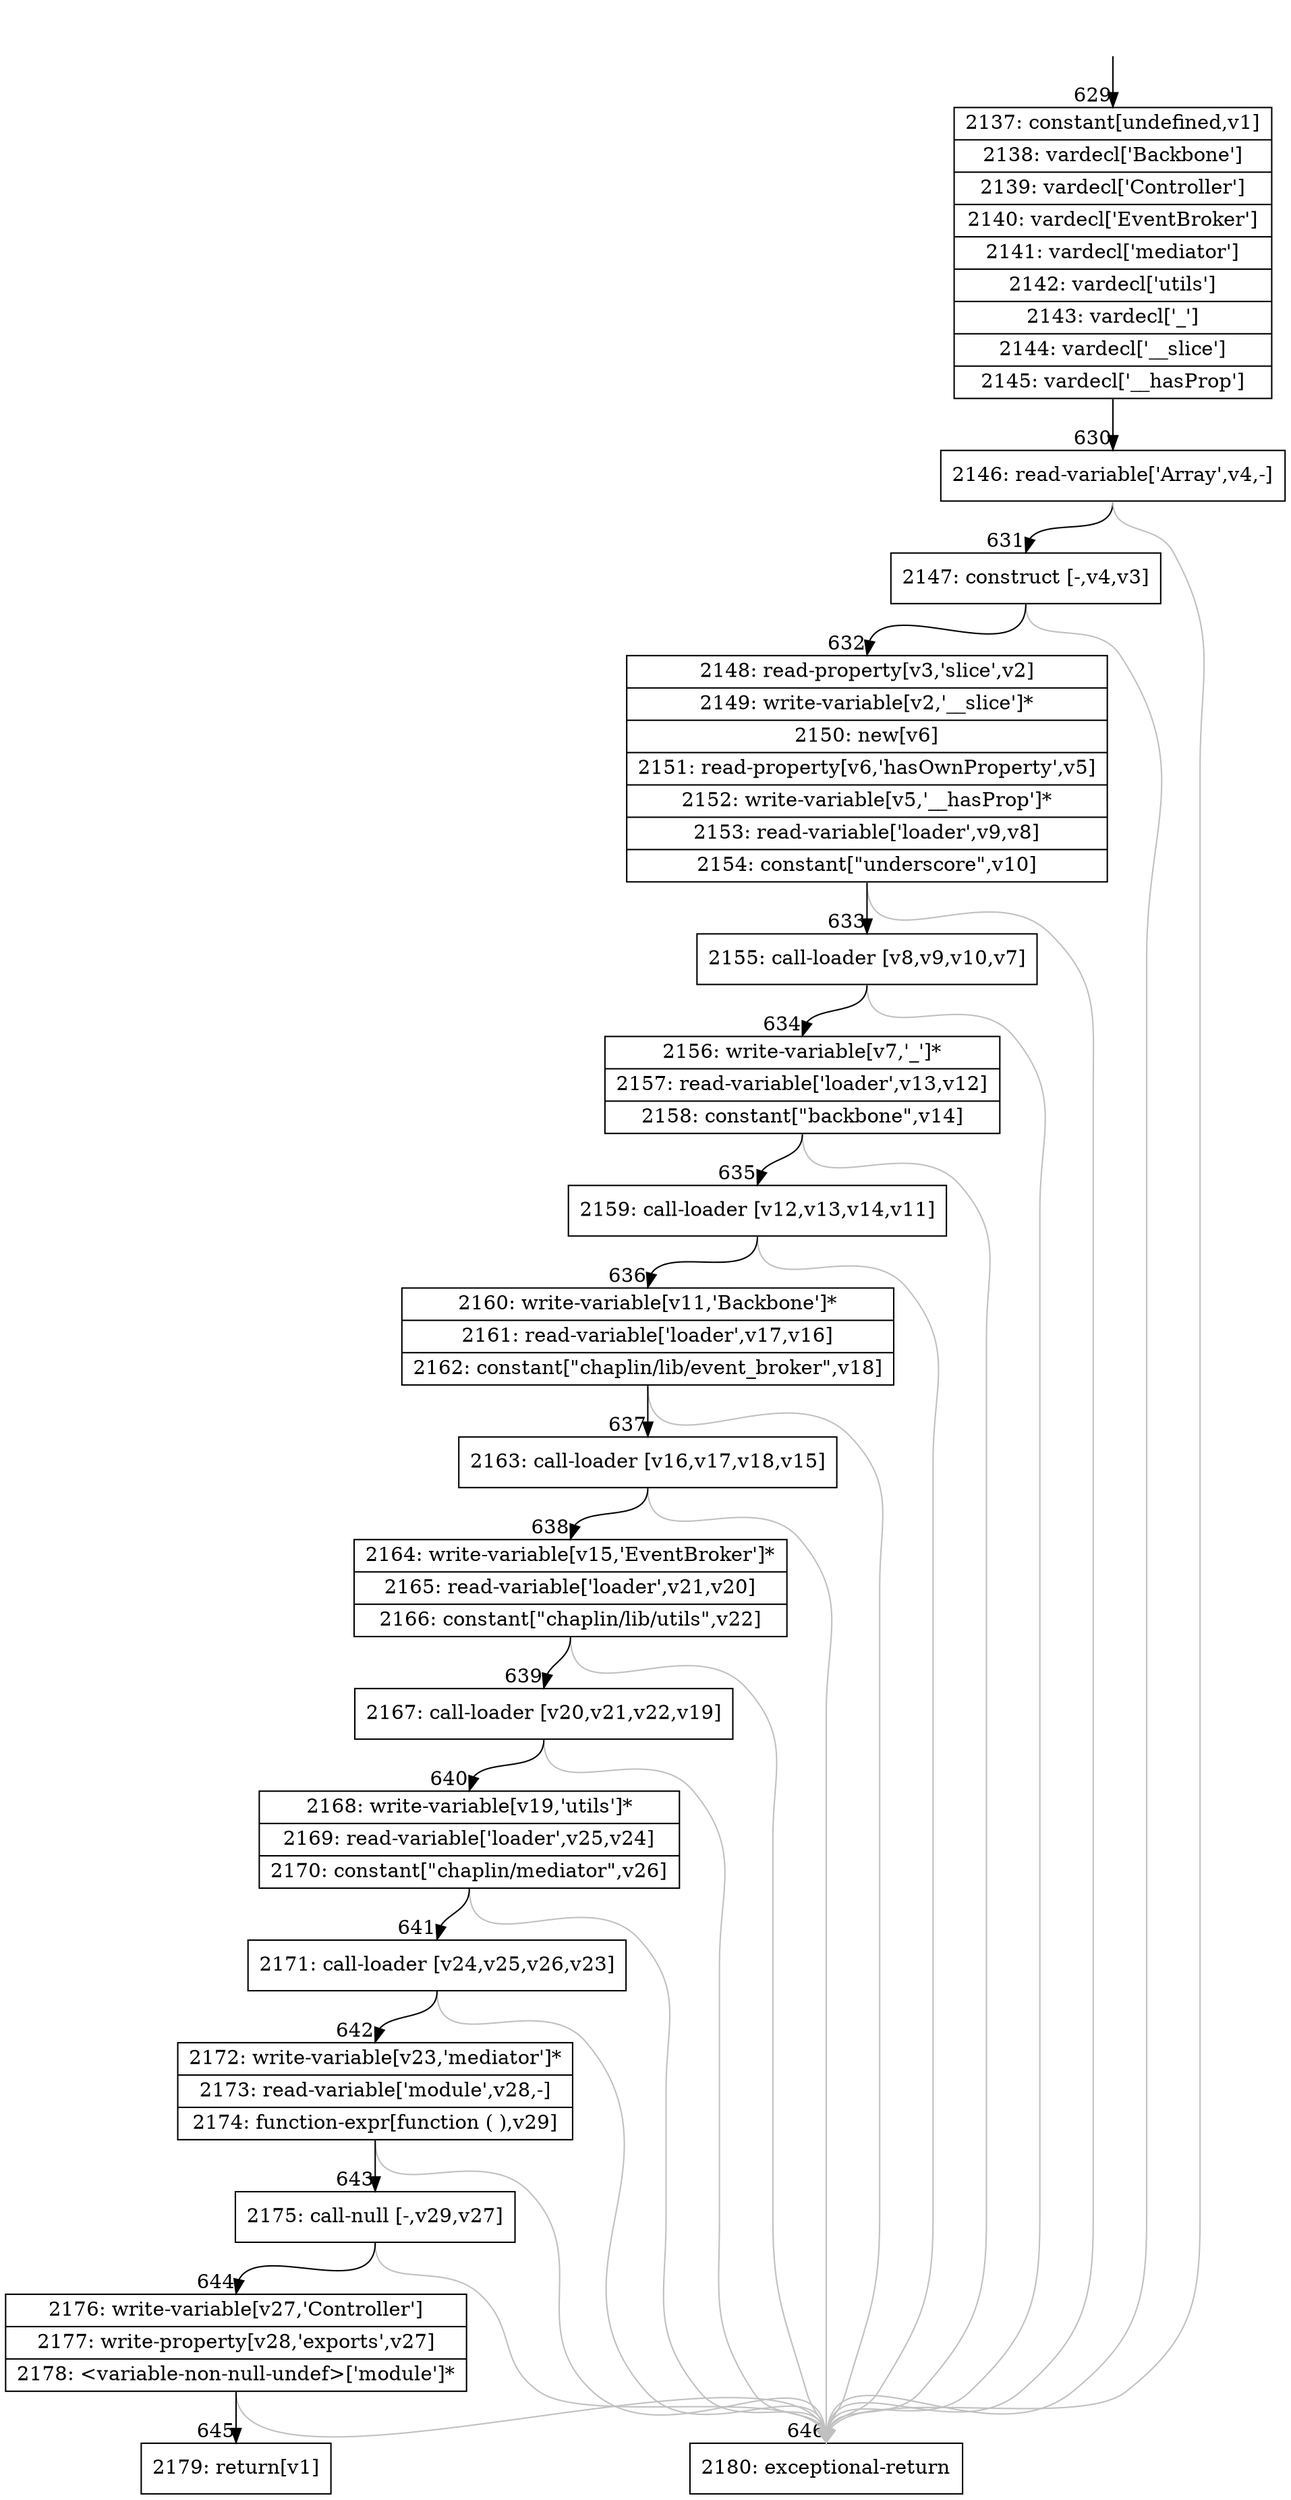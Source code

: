 digraph {
rankdir="TD"
BB_entry47[shape=none,label=""];
BB_entry47 -> BB629 [tailport=s, headport=n, headlabel="    629"]
BB629 [shape=record label="{2137: constant[undefined,v1]|2138: vardecl['Backbone']|2139: vardecl['Controller']|2140: vardecl['EventBroker']|2141: vardecl['mediator']|2142: vardecl['utils']|2143: vardecl['_']|2144: vardecl['__slice']|2145: vardecl['__hasProp']}" ] 
BB629 -> BB630 [tailport=s, headport=n, headlabel="      630"]
BB630 [shape=record label="{2146: read-variable['Array',v4,-]}" ] 
BB630 -> BB631 [tailport=s, headport=n, headlabel="      631"]
BB630 -> BB646 [tailport=s, headport=n, color=gray, headlabel="      646"]
BB631 [shape=record label="{2147: construct [-,v4,v3]}" ] 
BB631 -> BB632 [tailport=s, headport=n, headlabel="      632"]
BB631 -> BB646 [tailport=s, headport=n, color=gray]
BB632 [shape=record label="{2148: read-property[v3,'slice',v2]|2149: write-variable[v2,'__slice']*|2150: new[v6]|2151: read-property[v6,'hasOwnProperty',v5]|2152: write-variable[v5,'__hasProp']*|2153: read-variable['loader',v9,v8]|2154: constant[\"underscore\",v10]}" ] 
BB632 -> BB633 [tailport=s, headport=n, headlabel="      633"]
BB632 -> BB646 [tailport=s, headport=n, color=gray]
BB633 [shape=record label="{2155: call-loader [v8,v9,v10,v7]}" ] 
BB633 -> BB634 [tailport=s, headport=n, headlabel="      634"]
BB633 -> BB646 [tailport=s, headport=n, color=gray]
BB634 [shape=record label="{2156: write-variable[v7,'_']*|2157: read-variable['loader',v13,v12]|2158: constant[\"backbone\",v14]}" ] 
BB634 -> BB635 [tailport=s, headport=n, headlabel="      635"]
BB634 -> BB646 [tailport=s, headport=n, color=gray]
BB635 [shape=record label="{2159: call-loader [v12,v13,v14,v11]}" ] 
BB635 -> BB636 [tailport=s, headport=n, headlabel="      636"]
BB635 -> BB646 [tailport=s, headport=n, color=gray]
BB636 [shape=record label="{2160: write-variable[v11,'Backbone']*|2161: read-variable['loader',v17,v16]|2162: constant[\"chaplin/lib/event_broker\",v18]}" ] 
BB636 -> BB637 [tailport=s, headport=n, headlabel="      637"]
BB636 -> BB646 [tailport=s, headport=n, color=gray]
BB637 [shape=record label="{2163: call-loader [v16,v17,v18,v15]}" ] 
BB637 -> BB638 [tailport=s, headport=n, headlabel="      638"]
BB637 -> BB646 [tailport=s, headport=n, color=gray]
BB638 [shape=record label="{2164: write-variable[v15,'EventBroker']*|2165: read-variable['loader',v21,v20]|2166: constant[\"chaplin/lib/utils\",v22]}" ] 
BB638 -> BB639 [tailport=s, headport=n, headlabel="      639"]
BB638 -> BB646 [tailport=s, headport=n, color=gray]
BB639 [shape=record label="{2167: call-loader [v20,v21,v22,v19]}" ] 
BB639 -> BB640 [tailport=s, headport=n, headlabel="      640"]
BB639 -> BB646 [tailport=s, headport=n, color=gray]
BB640 [shape=record label="{2168: write-variable[v19,'utils']*|2169: read-variable['loader',v25,v24]|2170: constant[\"chaplin/mediator\",v26]}" ] 
BB640 -> BB641 [tailport=s, headport=n, headlabel="      641"]
BB640 -> BB646 [tailport=s, headport=n, color=gray]
BB641 [shape=record label="{2171: call-loader [v24,v25,v26,v23]}" ] 
BB641 -> BB642 [tailport=s, headport=n, headlabel="      642"]
BB641 -> BB646 [tailport=s, headport=n, color=gray]
BB642 [shape=record label="{2172: write-variable[v23,'mediator']*|2173: read-variable['module',v28,-]|2174: function-expr[function ( ),v29]}" ] 
BB642 -> BB643 [tailport=s, headport=n, headlabel="      643"]
BB642 -> BB646 [tailport=s, headport=n, color=gray]
BB643 [shape=record label="{2175: call-null [-,v29,v27]}" ] 
BB643 -> BB644 [tailport=s, headport=n, headlabel="      644"]
BB643 -> BB646 [tailport=s, headport=n, color=gray]
BB644 [shape=record label="{2176: write-variable[v27,'Controller']|2177: write-property[v28,'exports',v27]|2178: \<variable-non-null-undef\>['module']*}" ] 
BB644 -> BB645 [tailport=s, headport=n, headlabel="      645"]
BB644 -> BB646 [tailport=s, headport=n, color=gray]
BB645 [shape=record label="{2179: return[v1]}" ] 
BB646 [shape=record label="{2180: exceptional-return}" ] 
//#$~ 634
}
